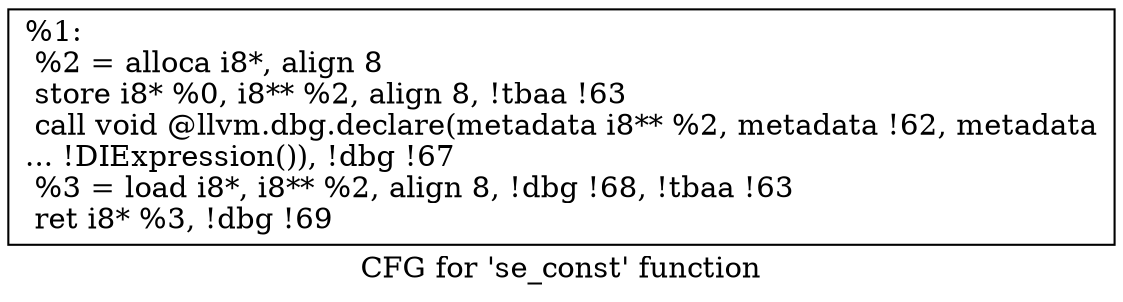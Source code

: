 digraph "CFG for 'se_const' function" {
	label="CFG for 'se_const' function";

	Node0x1d0d7e0 [shape=record,label="{%1:\l  %2 = alloca i8*, align 8\l  store i8* %0, i8** %2, align 8, !tbaa !63\l  call void @llvm.dbg.declare(metadata i8** %2, metadata !62, metadata\l... !DIExpression()), !dbg !67\l  %3 = load i8*, i8** %2, align 8, !dbg !68, !tbaa !63\l  ret i8* %3, !dbg !69\l}"];
}
